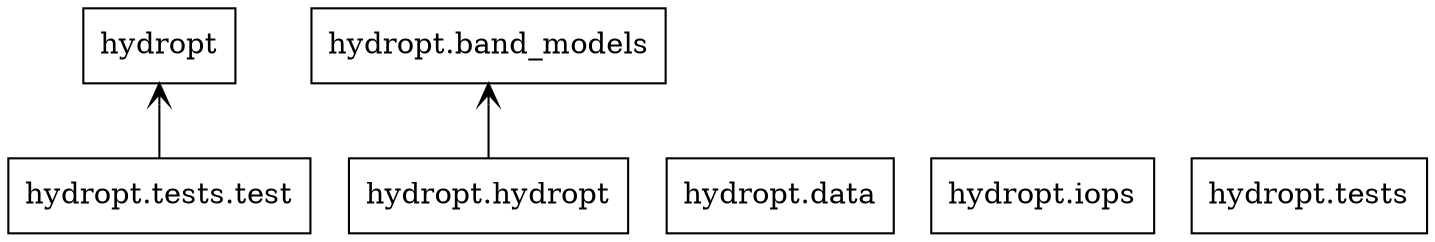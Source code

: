 digraph "packages" {
charset="utf-8"
rankdir=BT
"0" [label="hydropt", shape="box"];
"1" [label="hydropt.band_models", shape="box"];
"2" [label="hydropt.data", shape="box"];
"3" [label="hydropt.hydropt", shape="box"];
"4" [label="hydropt.iops", shape="box"];
"5" [label="hydropt.tests", shape="box"];
"6" [label="hydropt.tests.test", shape="box"];
"3" -> "1" [arrowhead="open", arrowtail="none"];
"6" -> "0" [arrowhead="open", arrowtail="none"];
}
